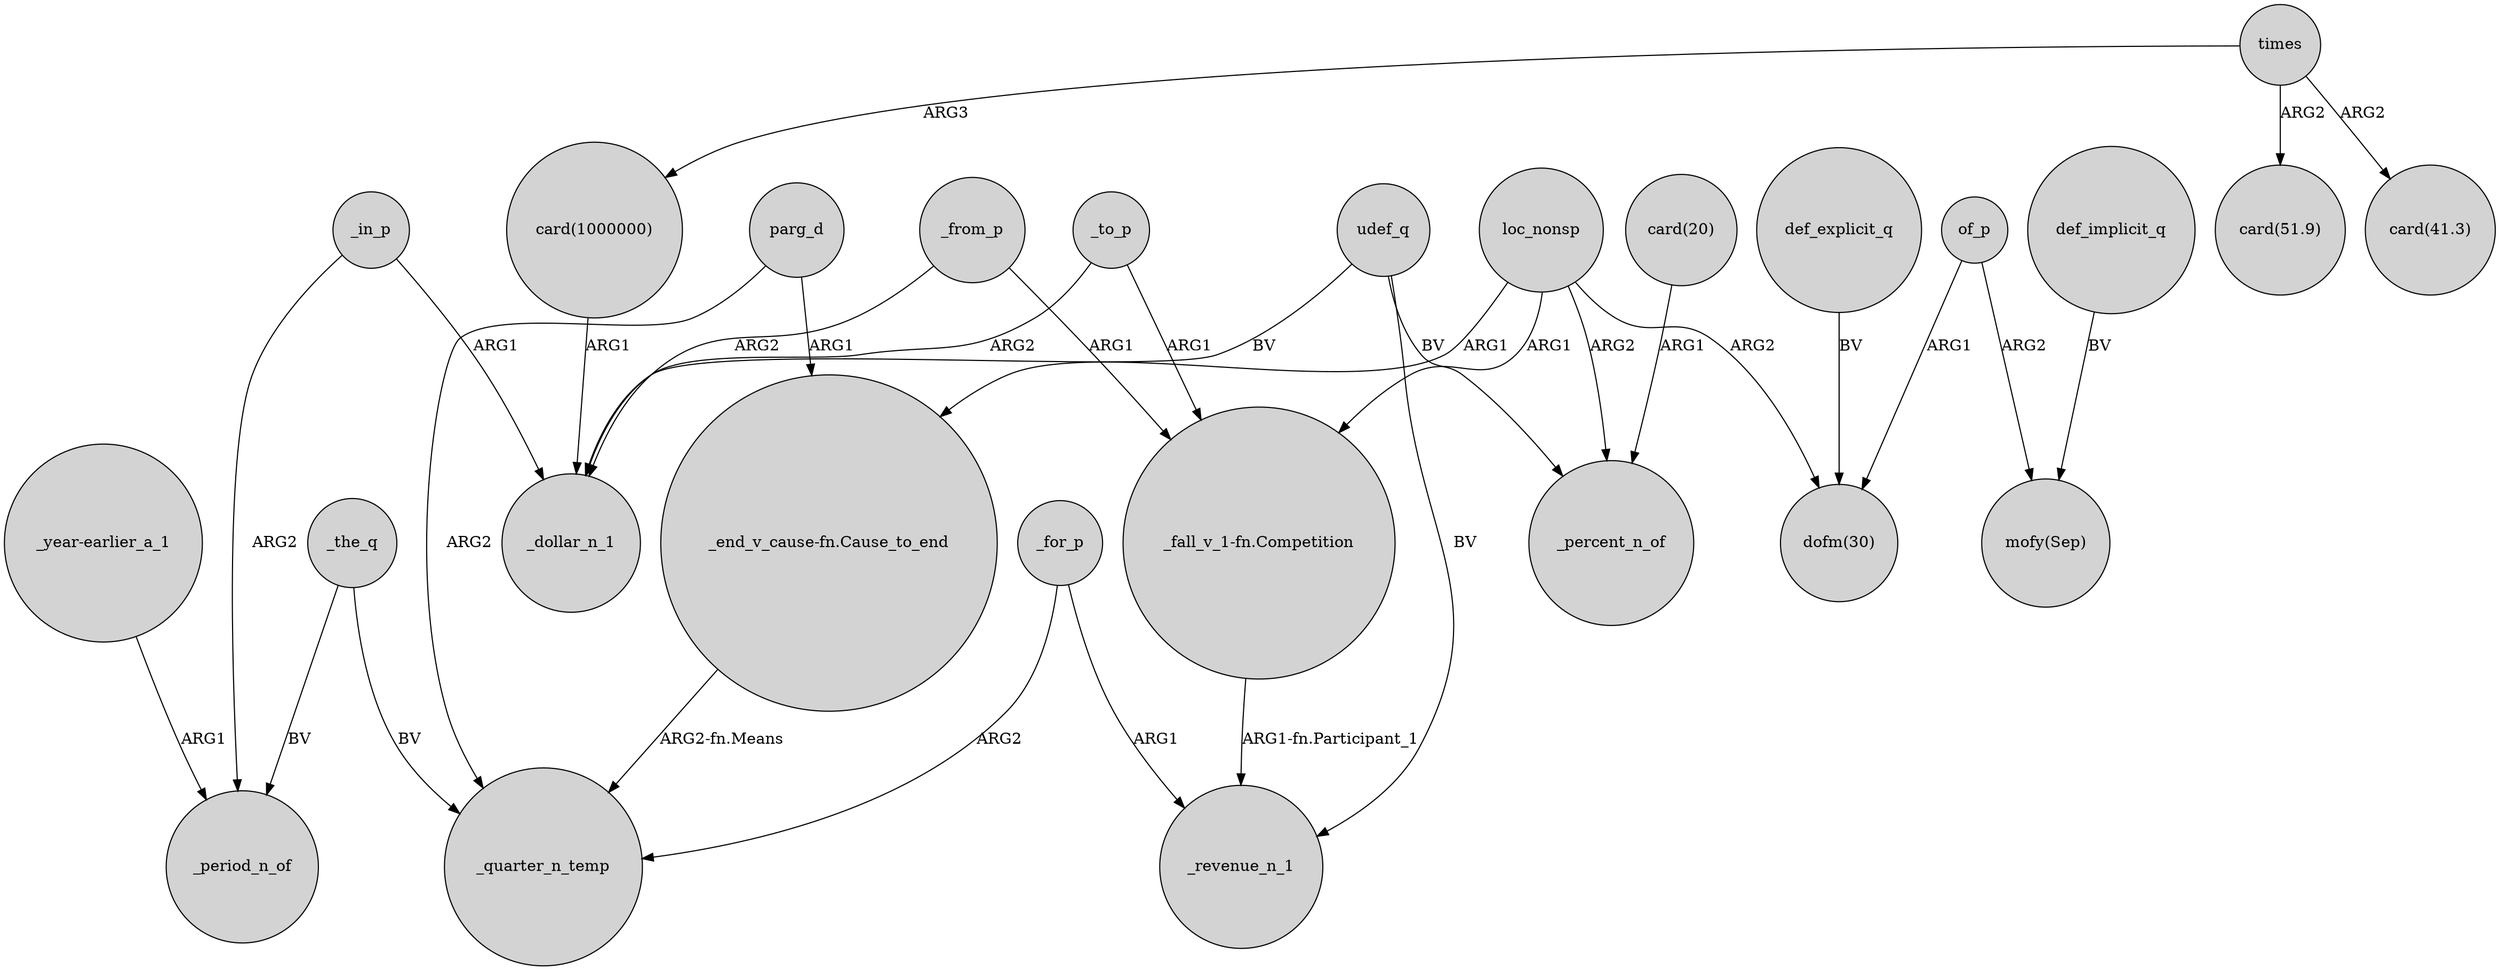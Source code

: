 digraph {
	node [shape=circle style=filled]
	parg_d -> "_end_v_cause-fn.Cause_to_end" [label=ARG1]
	times -> "card(51.9)" [label=ARG2]
	_to_p -> "_fall_v_1-fn.Competition" [label=ARG1]
	"_fall_v_1-fn.Competition" -> _revenue_n_1 [label="ARG1-fn.Participant_1"]
	"card(20)" -> _percent_n_of [label=ARG1]
	_in_p -> _period_n_of [label=ARG2]
	"_year-earlier_a_1" -> _period_n_of [label=ARG1]
	loc_nonsp -> "_fall_v_1-fn.Competition" [label=ARG1]
	_the_q -> _quarter_n_temp [label=BV]
	times -> "card(1000000)" [label=ARG3]
	def_implicit_q -> "mofy(Sep)" [label=BV]
	_to_p -> _dollar_n_1 [label=ARG2]
	def_explicit_q -> "dofm(30)" [label=BV]
	of_p -> "mofy(Sep)" [label=ARG2]
	udef_q -> _revenue_n_1 [label=BV]
	_from_p -> "_fall_v_1-fn.Competition" [label=ARG1]
	_in_p -> _dollar_n_1 [label=ARG1]
	_for_p -> _quarter_n_temp [label=ARG2]
	udef_q -> _percent_n_of [label=BV]
	times -> "card(41.3)" [label=ARG2]
	udef_q -> _dollar_n_1 [label=BV]
	_for_p -> _revenue_n_1 [label=ARG1]
	parg_d -> _quarter_n_temp [label=ARG2]
	"card(1000000)" -> _dollar_n_1 [label=ARG1]
	loc_nonsp -> "_end_v_cause-fn.Cause_to_end" [label=ARG1]
	of_p -> "dofm(30)" [label=ARG1]
	_the_q -> _period_n_of [label=BV]
	loc_nonsp -> "dofm(30)" [label=ARG2]
	"_end_v_cause-fn.Cause_to_end" -> _quarter_n_temp [label="ARG2-fn.Means"]
	_from_p -> _dollar_n_1 [label=ARG2]
	loc_nonsp -> _percent_n_of [label=ARG2]
}
